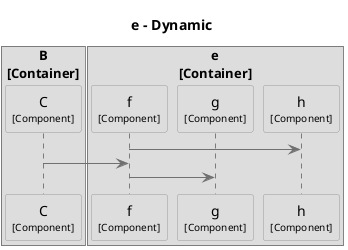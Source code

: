 @startuml
set separator none
title e - Dynamic

skinparam {
  arrowFontSize 10
  defaultTextAlignment center
  wrapWidth 200
  maxMessageSize 100
}

hide stereotype

skinparam sequenceParticipant<<A.B.C>> {
  BackgroundColor #dddddd
  FontColor #000000
  BorderColor #9a9a9a
  shadowing false
}
skinparam sequenceParticipant<<d.e.f>> {
  BackgroundColor #dddddd
  FontColor #000000
  BorderColor #9a9a9a
  shadowing false
}
skinparam sequenceParticipant<<d.e.g>> {
  BackgroundColor #dddddd
  FontColor #000000
  BorderColor #9a9a9a
  shadowing false
}
skinparam sequenceParticipant<<d.e.h>> {
  BackgroundColor #dddddd
  FontColor #000000
  BorderColor #9a9a9a
  shadowing false
}

box "A\n[Software System]"
    box "B\n[Container]"
      participant "C\n<size:10>[Component]</size>" as A.B.C <<A.B.C>> #dddddd
    box "d\n[Software System]"
        box "e\n[Container]"
          participant "f\n<size:10>[Component]</size>" as d.e.f <<d.e.f>> #dddddd
          participant "g\n<size:10>[Component]</size>" as d.e.g <<d.e.g>> #dddddd
          participant "h\n<size:10>[Component]</size>" as d.e.h <<d.e.h>> #dddddd
        d.e.f -[#707070]> d.e.h : 
        A.B.C -[#707070]> d.e.f : 
        d.e.f -[#707070]> d.e.g : 
        @enduml